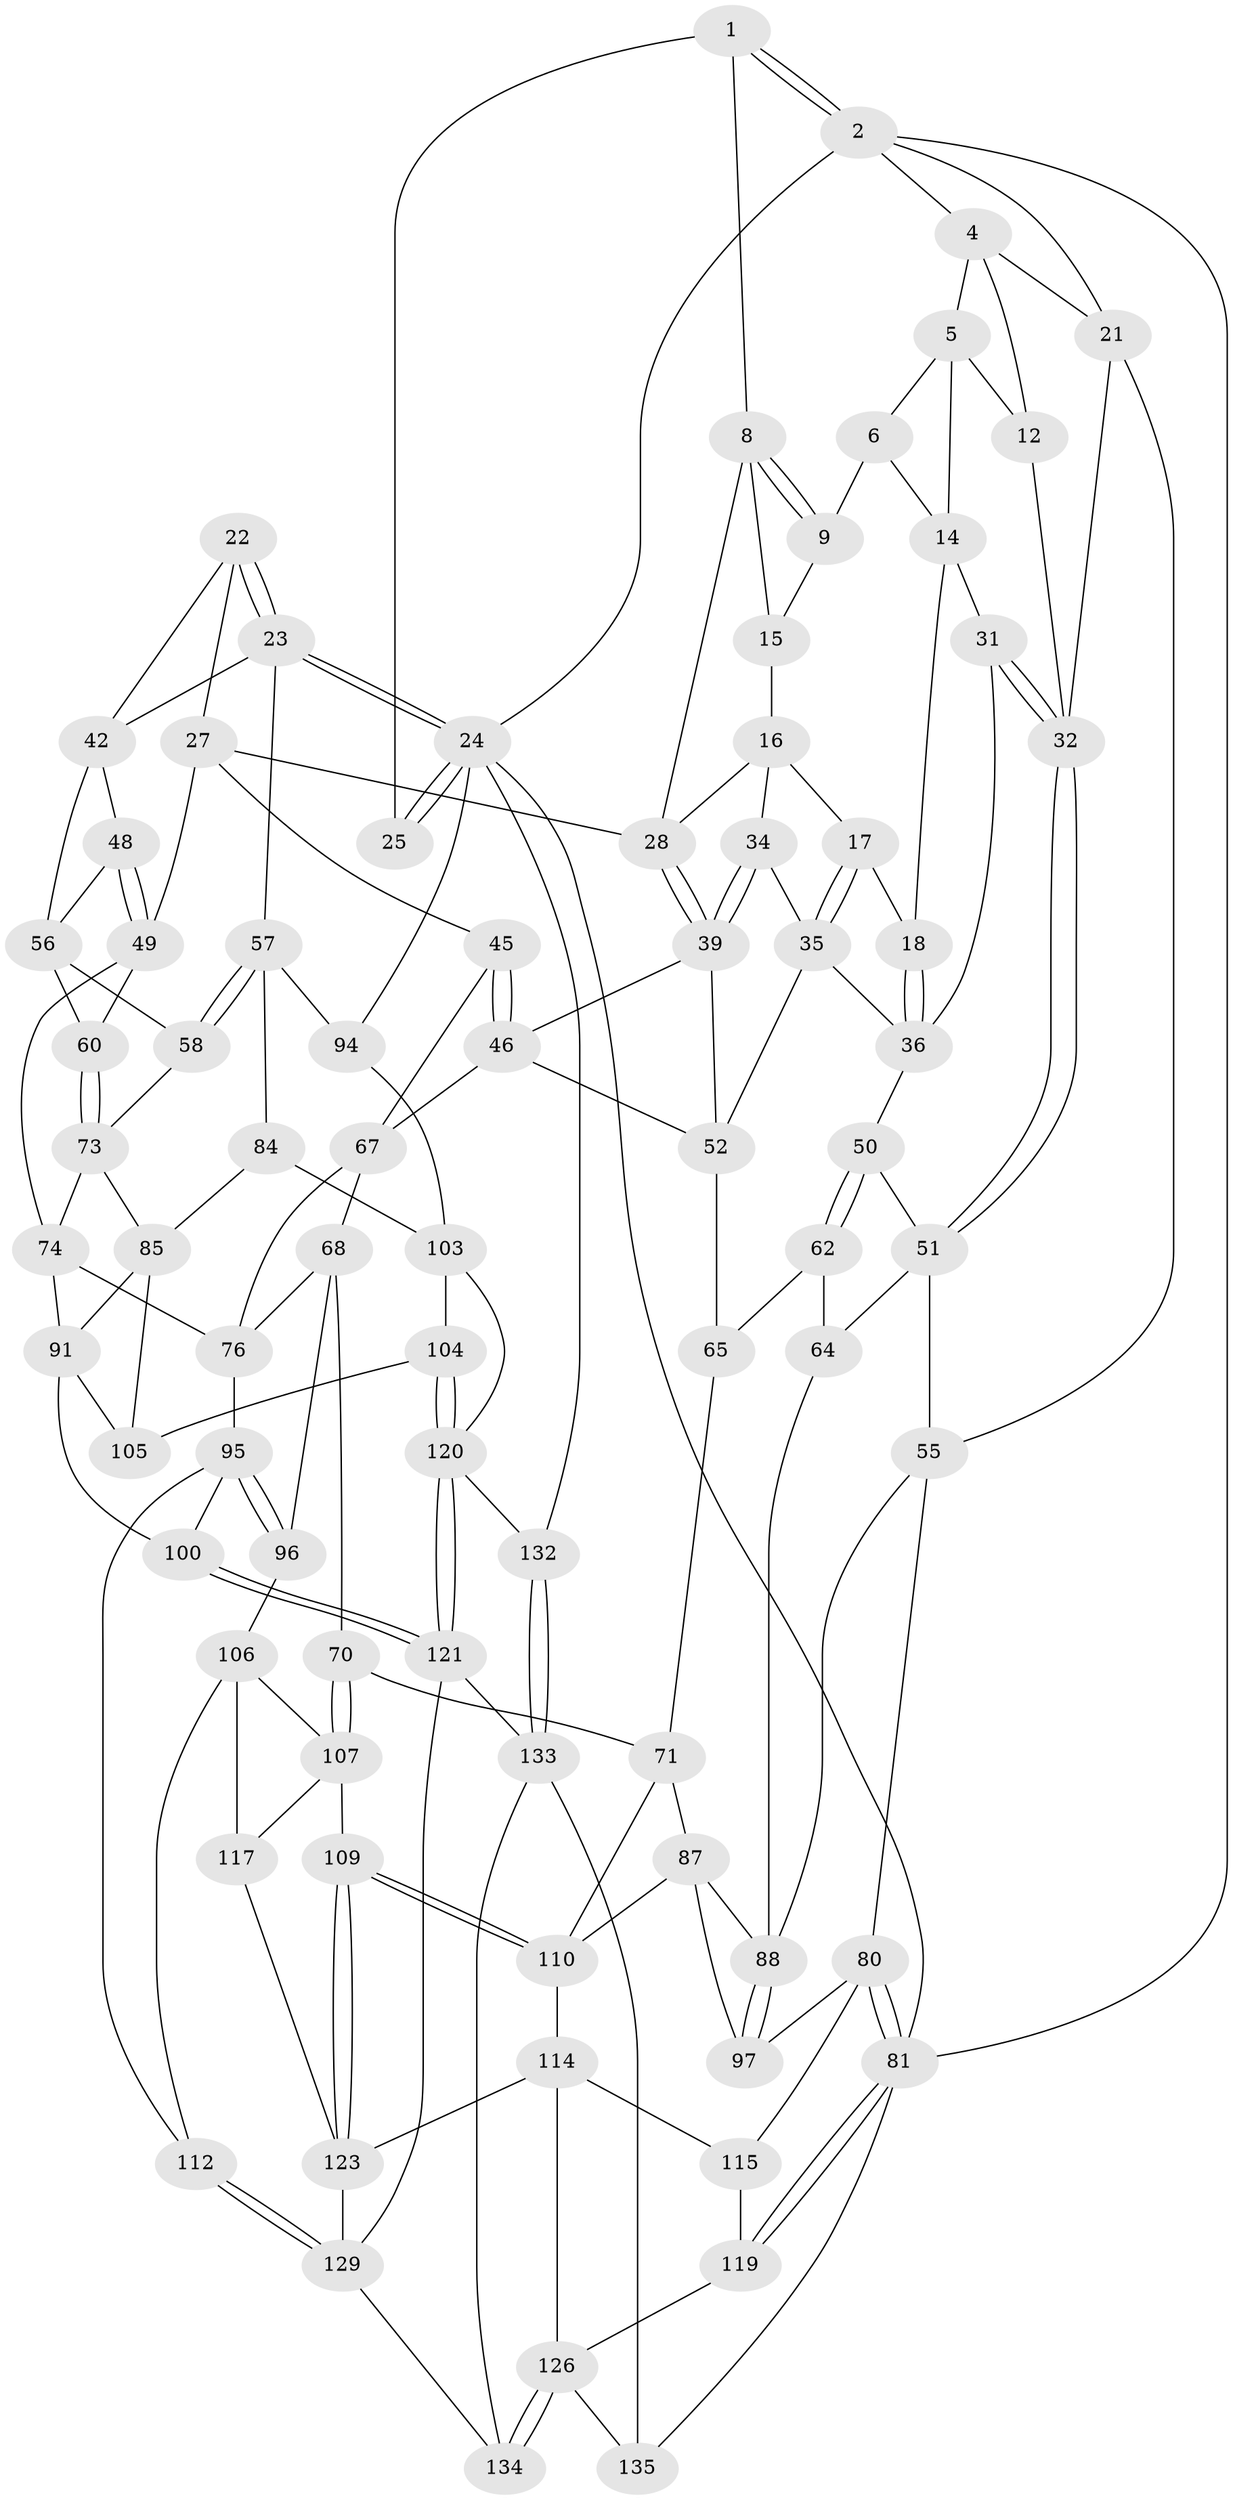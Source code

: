 // Generated by graph-tools (version 1.1) at 2025/52/02/27/25 19:52:38]
// undirected, 82 vertices, 177 edges
graph export_dot {
graph [start="1"]
  node [color=gray90,style=filled];
  1 [pos="+0.19479746836285874+0",super="+7"];
  2 [pos="+0+0",super="+3"];
  4 [pos="+0.08325057376828543+0.06572485981449214",super="+13"];
  5 [pos="+0.144773595936585+0.043897754704592125",super="+11"];
  6 [pos="+0.1682707238415705+0.02287075348223334",super="+10"];
  8 [pos="+0.623191675951249+0",super="+20"];
  9 [pos="+0.24581770551897206+0.09392330433142877"];
  12 [pos="+0.08319526691716383+0.22257041110544926"];
  14 [pos="+0.22746683892101002+0.18861806291865307",super="+19"];
  15 [pos="+0.3283746553368709+0.13427291525887872"];
  16 [pos="+0.34091682078826385+0.17493257366524698",super="+30"];
  17 [pos="+0.3141461019785895+0.22085169057974444"];
  18 [pos="+0.2956792320732189+0.2259536532624954"];
  21 [pos="+0+0.09030869432012727",super="+40"];
  22 [pos="+0.96398065804579+0.13961001216690974",super="+26"];
  23 [pos="+1+0.12293344596724318",super="+41"];
  24 [pos="+1+0",super="+93"];
  25 [pos="+0.8983101632503706+0"];
  27 [pos="+0.8104285680156545+0.19331106924391805",super="+44"];
  28 [pos="+0.7567401955835501+0.12318500380264587",super="+29"];
  31 [pos="+0.18520110163279466+0.2794409098757357"];
  32 [pos="+0.1658347230400386+0.2904340614112419",super="+33"];
  34 [pos="+0.4978896810360287+0.23523264840371325"];
  35 [pos="+0.3890151394129372+0.2803836094942238",super="+37"];
  36 [pos="+0.27824089306766664+0.3085255025704011",super="+38"];
  39 [pos="+0.5587279403017175+0.35381250265327735",super="+47"];
  42 [pos="+0.9251875670203552+0.27771960010671837",super="+43"];
  45 [pos="+0.6379657370953119+0.44162924288118205"];
  46 [pos="+0.5925572954039416+0.4007350150662476",super="+66"];
  48 [pos="+0.8510520571833415+0.3899514911019217"];
  49 [pos="+0.826295272238842+0.42624659286256567",super="+61"];
  50 [pos="+0.18060461166344546+0.3722261373433836"];
  51 [pos="+0.16625296239340684+0.3608156551477901",super="+54"];
  52 [pos="+0.39906725757777517+0.41831935450950863",super="+53"];
  55 [pos="+0+0.46751663320858083",super="+79"];
  56 [pos="+0.8939575339691567+0.3741601854955169",super="+59"];
  57 [pos="+1+0.41368289138044756",super="+83"];
  58 [pos="+1+0.4363778731722539"];
  60 [pos="+0.8494343819156956+0.4467420511567774"];
  62 [pos="+0.20547439163569775+0.45687946598704793",super="+63"];
  64 [pos="+0.17559874247460644+0.5003945661382169"];
  65 [pos="+0.3340940751283385+0.41001831433472724",super="+72"];
  67 [pos="+0.42463811912756183+0.5261040430577177",super="+77"];
  68 [pos="+0.41526312716807645+0.5537821639698748",super="+69"];
  70 [pos="+0.31549531844770995+0.6158541961752059"];
  71 [pos="+0.30930698694904685+0.6141513045658021",super="+86"];
  73 [pos="+0.8979120203502396+0.5146912818999135",super="+78"];
  74 [pos="+0.8238418992624309+0.5182998438779095",super="+75"];
  76 [pos="+0.6511802792032495+0.5655016895769309",super="+92"];
  80 [pos="+0+0.604793848601436",super="+98"];
  81 [pos="+0+1",super="+82"];
  84 [pos="+0.9161751049858419+0.6310487912631918"];
  85 [pos="+0.907671767277452+0.6281183100709927",super="+90"];
  87 [pos="+0.23953006017156758+0.6463953702428527",super="+102"];
  88 [pos="+0.160859772069245+0.6398936330617405",super="+89"];
  91 [pos="+0.7077599863348886+0.6062323576842025",super="+99"];
  94 [pos="+1+0.8014329833543197"];
  95 [pos="+0.5728281843364548+0.6614553011880304",super="+101"];
  96 [pos="+0.48126388861813346+0.6652083689210198"];
  97 [pos="+0.10944437869518489+0.7035848396422535"];
  100 [pos="+0.6448210947224625+0.8420656054780715"];
  103 [pos="+0.9095542190774105+0.7662891623963699",super="+118"];
  104 [pos="+0.8069276559415086+0.7843181711672299"];
  105 [pos="+0.793187279693162+0.7713834209238902"];
  106 [pos="+0.460396458949018+0.7012359283068738",super="+113"];
  107 [pos="+0.36696124523007567+0.7458326441105808",super="+108"];
  109 [pos="+0.3118670211675398+0.8155121681283467"];
  110 [pos="+0.2581785553056586+0.7914102194028791",super="+111"];
  112 [pos="+0.5582197604758513+0.8145153215894861"];
  114 [pos="+0.19572070776703884+0.8098036390529024",super="+124"];
  115 [pos="+0.183376110323367+0.8149508186586174",super="+116"];
  117 [pos="+0.3996555538490702+0.8354978199555212"];
  119 [pos="+0.027668237092491596+0.9300289055236234",super="+125"];
  120 [pos="+0.8290722794881437+0.869100234414345",super="+122"];
  121 [pos="+0.7242939137329587+1",super="+131"];
  123 [pos="+0.2665079396404663+0.8988714767523468",super="+128"];
  126 [pos="+0.2486426198868508+0.9102814474064388",super="+127"];
  129 [pos="+0.5136245408486122+0.9352315335870234",super="+130"];
  132 [pos="+0.8270717874157699+1"];
  133 [pos="+0.7602538497259266+1",super="+136"];
  134 [pos="+0.37781884220299045+1"];
  135 [pos="+0.26583381387657096+1"];
  1 -- 2;
  1 -- 2;
  1 -- 8;
  1 -- 25;
  2 -- 24;
  2 -- 4;
  2 -- 21;
  2 -- 81;
  4 -- 5;
  4 -- 21;
  4 -- 12;
  5 -- 6;
  5 -- 12;
  5 -- 14;
  6 -- 9;
  6 -- 14;
  8 -- 9;
  8 -- 9;
  8 -- 28;
  8 -- 15;
  9 -- 15;
  12 -- 32;
  14 -- 18;
  14 -- 31;
  15 -- 16;
  16 -- 17;
  16 -- 34;
  16 -- 28;
  17 -- 18;
  17 -- 35;
  17 -- 35;
  18 -- 36;
  18 -- 36;
  21 -- 32;
  21 -- 55;
  22 -- 23;
  22 -- 23;
  22 -- 42;
  22 -- 27;
  23 -- 24;
  23 -- 24;
  23 -- 57;
  23 -- 42;
  24 -- 25;
  24 -- 25;
  24 -- 132;
  24 -- 94;
  24 -- 81;
  27 -- 28;
  27 -- 49;
  27 -- 45;
  28 -- 39;
  28 -- 39;
  31 -- 32;
  31 -- 32;
  31 -- 36;
  32 -- 51;
  32 -- 51;
  34 -- 35;
  34 -- 39;
  34 -- 39;
  35 -- 52;
  35 -- 36;
  36 -- 50;
  39 -- 52;
  39 -- 46;
  42 -- 56;
  42 -- 48;
  45 -- 46;
  45 -- 46;
  45 -- 67;
  46 -- 67;
  46 -- 52;
  48 -- 49;
  48 -- 49;
  48 -- 56;
  49 -- 74;
  49 -- 60;
  50 -- 51;
  50 -- 62;
  50 -- 62;
  51 -- 64;
  51 -- 55;
  52 -- 65;
  55 -- 80;
  55 -- 88;
  56 -- 58;
  56 -- 60;
  57 -- 58;
  57 -- 58;
  57 -- 84;
  57 -- 94;
  58 -- 73;
  60 -- 73;
  60 -- 73;
  62 -- 65 [weight=2];
  62 -- 64;
  64 -- 88;
  65 -- 71;
  67 -- 68;
  67 -- 76;
  68 -- 76;
  68 -- 96;
  68 -- 70;
  70 -- 71;
  70 -- 107;
  70 -- 107;
  71 -- 87;
  71 -- 110;
  73 -- 74;
  73 -- 85;
  74 -- 91;
  74 -- 76;
  76 -- 95;
  80 -- 81;
  80 -- 81;
  80 -- 97;
  80 -- 115;
  81 -- 119;
  81 -- 119;
  81 -- 135;
  84 -- 85;
  84 -- 103;
  85 -- 105;
  85 -- 91;
  87 -- 88;
  87 -- 97;
  87 -- 110;
  88 -- 97;
  88 -- 97;
  91 -- 105;
  91 -- 100;
  94 -- 103;
  95 -- 96;
  95 -- 96;
  95 -- 112;
  95 -- 100;
  96 -- 106;
  100 -- 121;
  100 -- 121;
  103 -- 104;
  103 -- 120;
  104 -- 105;
  104 -- 120;
  104 -- 120;
  106 -- 107;
  106 -- 112;
  106 -- 117;
  107 -- 109;
  107 -- 117;
  109 -- 110;
  109 -- 110;
  109 -- 123;
  109 -- 123;
  110 -- 114;
  112 -- 129;
  112 -- 129;
  114 -- 115;
  114 -- 123;
  114 -- 126;
  115 -- 119 [weight=2];
  117 -- 123;
  119 -- 126;
  120 -- 121;
  120 -- 121;
  120 -- 132;
  121 -- 129;
  121 -- 133;
  123 -- 129;
  126 -- 134;
  126 -- 134;
  126 -- 135;
  129 -- 134;
  132 -- 133;
  132 -- 133;
  133 -- 134;
  133 -- 135;
}
